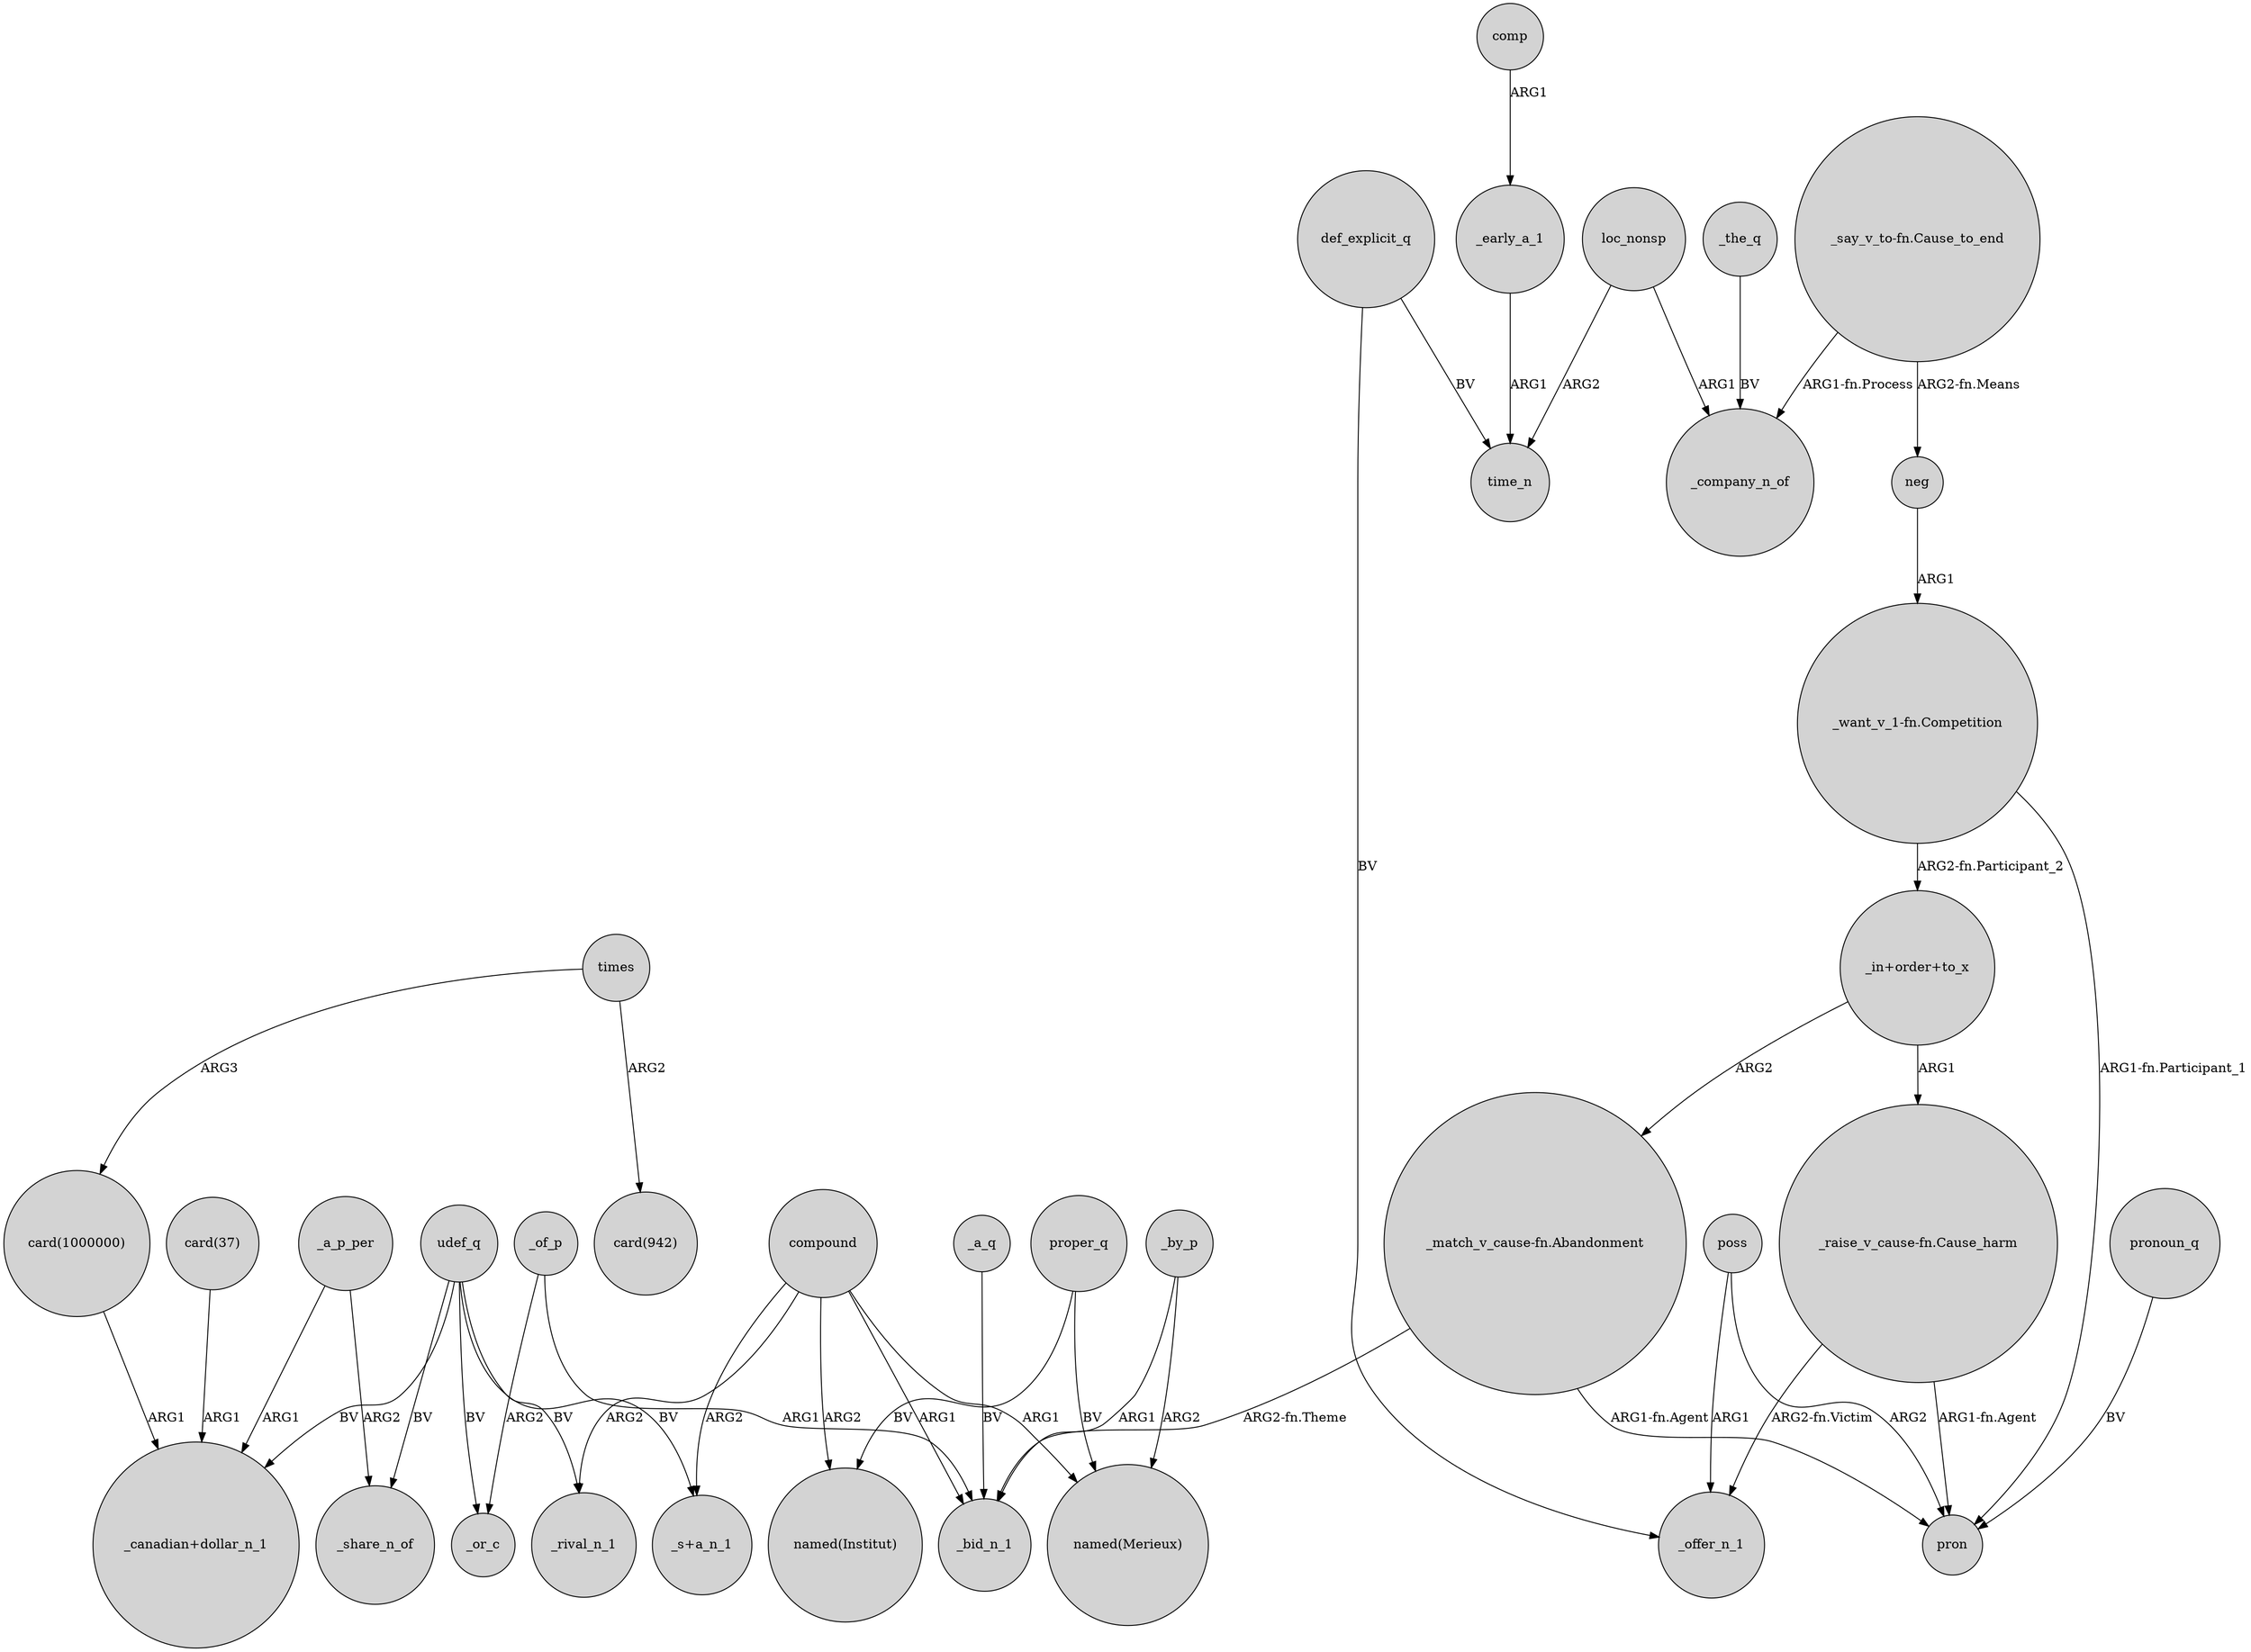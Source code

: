 digraph {
	node [shape=circle style=filled]
	_early_a_1 -> time_n [label=ARG1]
	_a_q -> _bid_n_1 [label=BV]
	_of_p -> _bid_n_1 [label=ARG1]
	_by_p -> "named(Merieux)" [label=ARG2]
	"card(1000000)" -> "_canadian+dollar_n_1" [label=ARG1]
	compound -> _rival_n_1 [label=ARG2]
	"_raise_v_cause-fn.Cause_harm" -> pron [label="ARG1-fn.Agent"]
	"_in+order+to_x" -> "_match_v_cause-fn.Abandonment" [label=ARG2]
	times -> "card(942)" [label=ARG2]
	proper_q -> "named(Merieux)" [label=BV]
	"_match_v_cause-fn.Abandonment" -> pron [label="ARG1-fn.Agent"]
	times -> "card(1000000)" [label=ARG3]
	comp -> _early_a_1 [label=ARG1]
	"_want_v_1-fn.Competition" -> "_in+order+to_x" [label="ARG2-fn.Participant_2"]
	proper_q -> "named(Institut)" [label=BV]
	udef_q -> _or_c [label=BV]
	udef_q -> "_canadian+dollar_n_1" [label=BV]
	"_say_v_to-fn.Cause_to_end" -> neg [label="ARG2-fn.Means"]
	poss -> _offer_n_1 [label=ARG1]
	pronoun_q -> pron [label=BV]
	poss -> pron [label=ARG2]
	_a_p_per -> _share_n_of [label=ARG2]
	udef_q -> _rival_n_1 [label=BV]
	udef_q -> _share_n_of [label=BV]
	"_match_v_cause-fn.Abandonment" -> _bid_n_1 [label="ARG2-fn.Theme"]
	neg -> "_want_v_1-fn.Competition" [label=ARG1]
	compound -> "named(Merieux)" [label=ARG1]
	_by_p -> _bid_n_1 [label=ARG1]
	_a_p_per -> "_canadian+dollar_n_1" [label=ARG1]
	def_explicit_q -> _offer_n_1 [label=BV]
	udef_q -> "_s+a_n_1" [label=BV]
	"card(37)" -> "_canadian+dollar_n_1" [label=ARG1]
	def_explicit_q -> time_n [label=BV]
	"_in+order+to_x" -> "_raise_v_cause-fn.Cause_harm" [label=ARG1]
	"_raise_v_cause-fn.Cause_harm" -> _offer_n_1 [label="ARG2-fn.Victim"]
	loc_nonsp -> time_n [label=ARG2]
	_of_p -> _or_c [label=ARG2]
	"_say_v_to-fn.Cause_to_end" -> _company_n_of [label="ARG1-fn.Process"]
	compound -> "_s+a_n_1" [label=ARG2]
	compound -> "named(Institut)" [label=ARG2]
	_the_q -> _company_n_of [label=BV]
	loc_nonsp -> _company_n_of [label=ARG1]
	compound -> _bid_n_1 [label=ARG1]
	"_want_v_1-fn.Competition" -> pron [label="ARG1-fn.Participant_1"]
}
